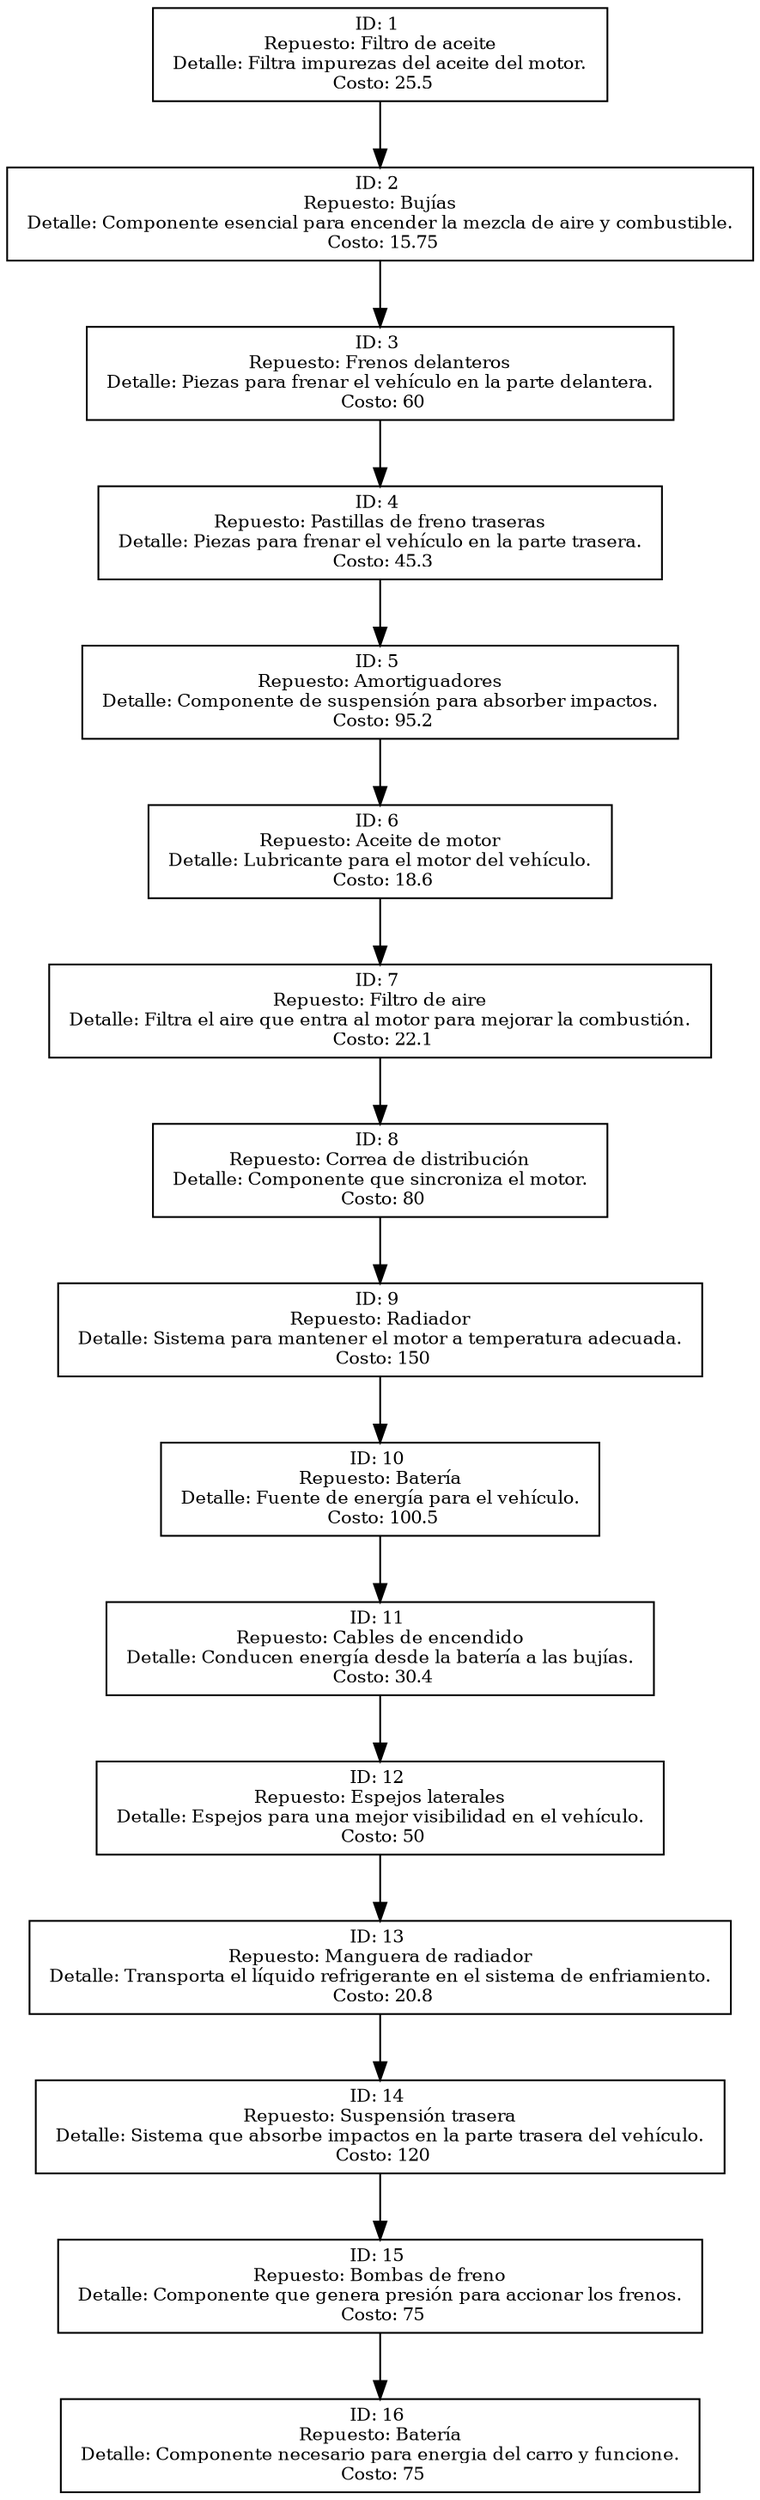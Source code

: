 digraph G {
node [shape=record, fontsize=10];
"ID: 1 \n Repuesto: Filtro de aceite \n Detalle: Filtra impurezas del aceite del motor. \n Costo: 25.5" -> "ID: 2 \n Repuesto: Bujías \n Detalle: Componente esencial para encender la mezcla de aire y combustible. \n Costo: 15.75";
"ID: 2 \n Repuesto: Bujías \n Detalle: Componente esencial para encender la mezcla de aire y combustible. \n Costo: 15.75" -> "ID: 3 \n Repuesto: Frenos delanteros \n Detalle: Piezas para frenar el vehículo en la parte delantera. \n Costo: 60";
"ID: 3 \n Repuesto: Frenos delanteros \n Detalle: Piezas para frenar el vehículo en la parte delantera. \n Costo: 60" -> "ID: 4 \n Repuesto: Pastillas de freno traseras \n Detalle: Piezas para frenar el vehículo en la parte trasera. \n Costo: 45.3";
"ID: 4 \n Repuesto: Pastillas de freno traseras \n Detalle: Piezas para frenar el vehículo en la parte trasera. \n Costo: 45.3" -> "ID: 5 \n Repuesto: Amortiguadores \n Detalle: Componente de suspensión para absorber impactos. \n Costo: 95.2";
"ID: 5 \n Repuesto: Amortiguadores \n Detalle: Componente de suspensión para absorber impactos. \n Costo: 95.2" -> "ID: 6 \n Repuesto: Aceite de motor \n Detalle: Lubricante para el motor del vehículo. \n Costo: 18.6";
"ID: 6 \n Repuesto: Aceite de motor \n Detalle: Lubricante para el motor del vehículo. \n Costo: 18.6" -> "ID: 7 \n Repuesto: Filtro de aire \n Detalle: Filtra el aire que entra al motor para mejorar la combustión. \n Costo: 22.1";
"ID: 7 \n Repuesto: Filtro de aire \n Detalle: Filtra el aire que entra al motor para mejorar la combustión. \n Costo: 22.1" -> "ID: 8 \n Repuesto: Correa de distribución \n Detalle: Componente que sincroniza el motor. \n Costo: 80";
"ID: 8 \n Repuesto: Correa de distribución \n Detalle: Componente que sincroniza el motor. \n Costo: 80" -> "ID: 9 \n Repuesto: Radiador \n Detalle: Sistema para mantener el motor a temperatura adecuada. \n Costo: 150";
"ID: 9 \n Repuesto: Radiador \n Detalle: Sistema para mantener el motor a temperatura adecuada. \n Costo: 150" -> "ID: 10 \n Repuesto: Batería \n Detalle: Fuente de energía para el vehículo. \n Costo: 100.5";
"ID: 10 \n Repuesto: Batería \n Detalle: Fuente de energía para el vehículo. \n Costo: 100.5" -> "ID: 11 \n Repuesto: Cables de encendido \n Detalle: Conducen energía desde la batería a las bujías. \n Costo: 30.4";
"ID: 11 \n Repuesto: Cables de encendido \n Detalle: Conducen energía desde la batería a las bujías. \n Costo: 30.4" -> "ID: 12 \n Repuesto: Espejos laterales \n Detalle: Espejos para una mejor visibilidad en el vehículo. \n Costo: 50";
"ID: 12 \n Repuesto: Espejos laterales \n Detalle: Espejos para una mejor visibilidad en el vehículo. \n Costo: 50" -> "ID: 13 \n Repuesto: Manguera de radiador \n Detalle: Transporta el líquido refrigerante en el sistema de enfriamiento. \n Costo: 20.8";
"ID: 13 \n Repuesto: Manguera de radiador \n Detalle: Transporta el líquido refrigerante en el sistema de enfriamiento. \n Costo: 20.8" -> "ID: 14 \n Repuesto: Suspensión trasera \n Detalle: Sistema que absorbe impactos en la parte trasera del vehículo. \n Costo: 120";
"ID: 14 \n Repuesto: Suspensión trasera \n Detalle: Sistema que absorbe impactos en la parte trasera del vehículo. \n Costo: 120" -> "ID: 15 \n Repuesto: Bombas de freno \n Detalle: Componente que genera presión para accionar los frenos. \n Costo: 75";
"ID: 15 \n Repuesto: Bombas de freno \n Detalle: Componente que genera presión para accionar los frenos. \n Costo: 75" -> "ID: 16 \n Repuesto: Batería \n Detalle: Componente necesario para energia del carro y funcione. \n Costo: 75";
}
